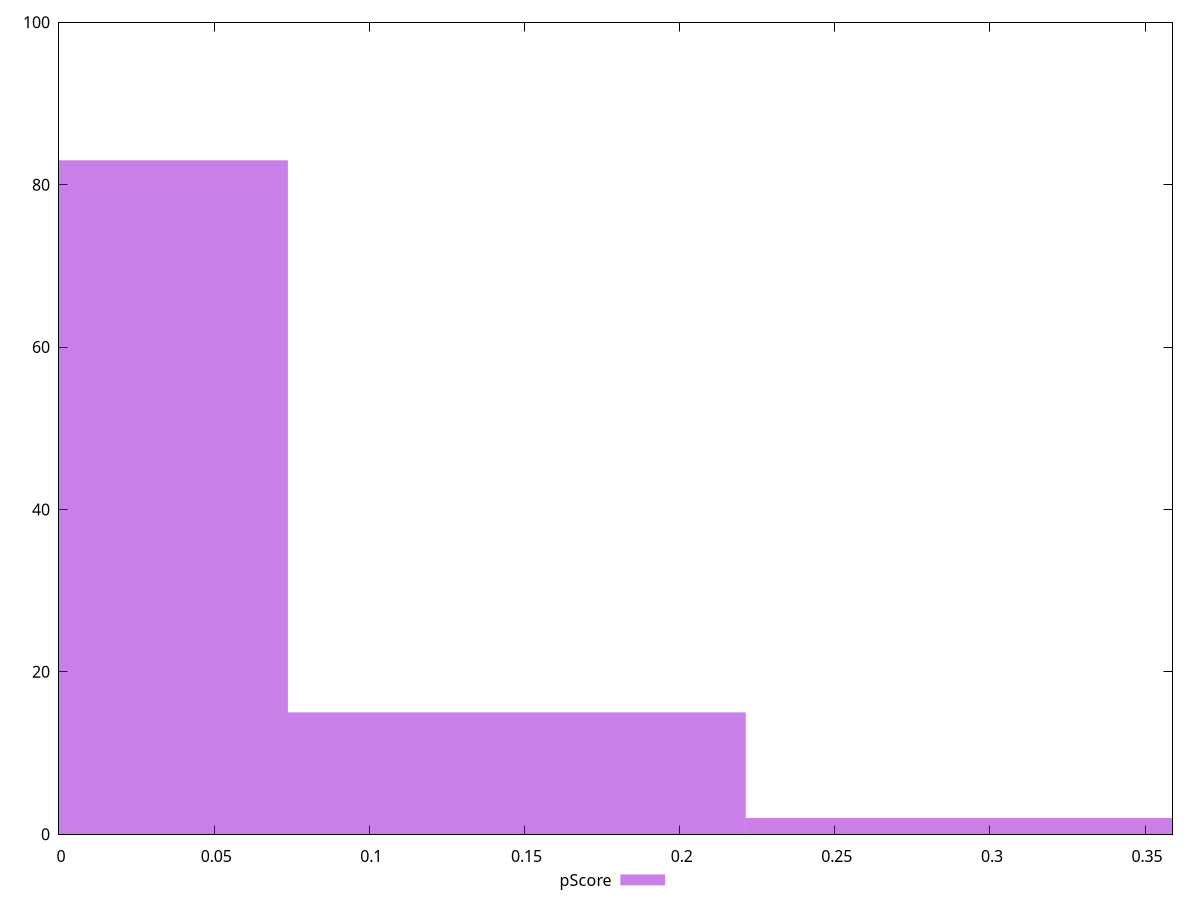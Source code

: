 reset

$pScore <<EOF
0 83
0.14753598697958895 15
0.2950719739591779 2
EOF

set key outside below
set boxwidth 0.14753598697958895
set xrange [0:0.3588235294117647]
set yrange [0:100]
set trange [0:100]
set style fill transparent solid 0.5 noborder
set terminal svg size 640, 490 enhanced background rgb 'white'
set output "report_00015_2021-02-09T16-11-33.973Z/unused-javascript/samples/pages+cached/pScore/histogram.svg"

plot $pScore title "pScore" with boxes

reset
